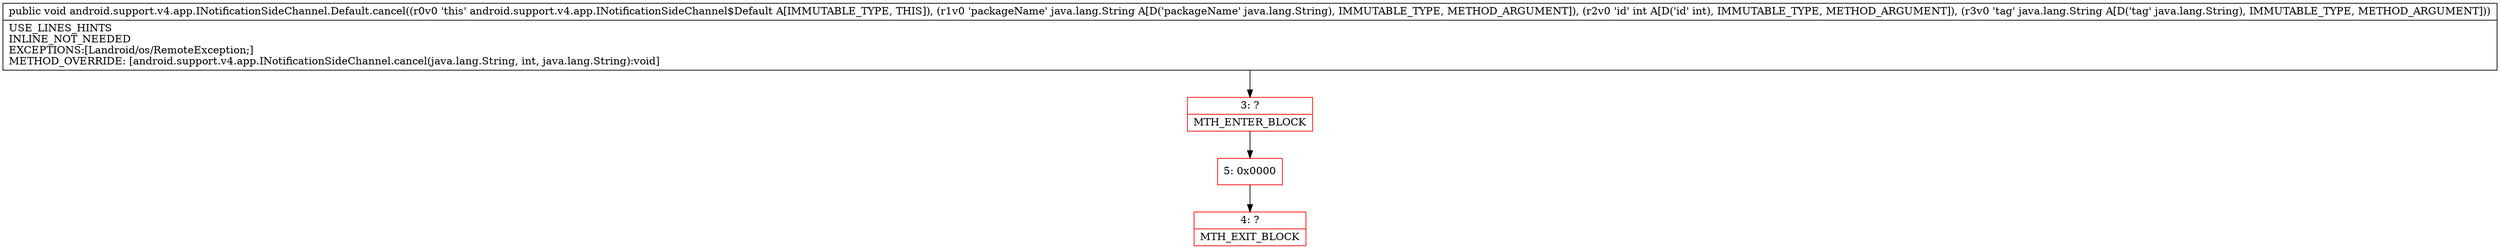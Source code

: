 digraph "CFG forandroid.support.v4.app.INotificationSideChannel.Default.cancel(Ljava\/lang\/String;ILjava\/lang\/String;)V" {
subgraph cluster_Region_1788341779 {
label = "R(0)";
node [shape=record,color=blue];
}
Node_3 [shape=record,color=red,label="{3\:\ ?|MTH_ENTER_BLOCK\l}"];
Node_5 [shape=record,color=red,label="{5\:\ 0x0000}"];
Node_4 [shape=record,color=red,label="{4\:\ ?|MTH_EXIT_BLOCK\l}"];
MethodNode[shape=record,label="{public void android.support.v4.app.INotificationSideChannel.Default.cancel((r0v0 'this' android.support.v4.app.INotificationSideChannel$Default A[IMMUTABLE_TYPE, THIS]), (r1v0 'packageName' java.lang.String A[D('packageName' java.lang.String), IMMUTABLE_TYPE, METHOD_ARGUMENT]), (r2v0 'id' int A[D('id' int), IMMUTABLE_TYPE, METHOD_ARGUMENT]), (r3v0 'tag' java.lang.String A[D('tag' java.lang.String), IMMUTABLE_TYPE, METHOD_ARGUMENT]))  | USE_LINES_HINTS\lINLINE_NOT_NEEDED\lEXCEPTIONS:[Landroid\/os\/RemoteException;]\lMETHOD_OVERRIDE: [android.support.v4.app.INotificationSideChannel.cancel(java.lang.String, int, java.lang.String):void]\l}"];
MethodNode -> Node_3;Node_3 -> Node_5;
Node_5 -> Node_4;
}

